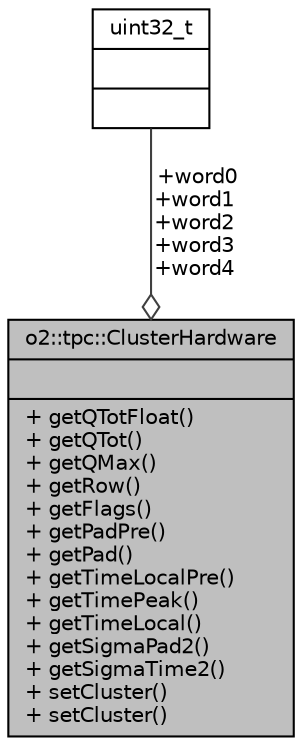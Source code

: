digraph "o2::tpc::ClusterHardware"
{
 // INTERACTIVE_SVG=YES
  bgcolor="transparent";
  edge [fontname="Helvetica",fontsize="10",labelfontname="Helvetica",labelfontsize="10"];
  node [fontname="Helvetica",fontsize="10",shape=record];
  Node1 [label="{o2::tpc::ClusterHardware\n||+ getQTotFloat()\l+ getQTot()\l+ getQMax()\l+ getRow()\l+ getFlags()\l+ getPadPre()\l+ getPad()\l+ getTimeLocalPre()\l+ getTimePeak()\l+ getTimeLocal()\l+ getSigmaPad2()\l+ getSigmaTime2()\l+ setCluster()\l+ setCluster()\l}",height=0.2,width=0.4,color="black", fillcolor="grey75", style="filled", fontcolor="black"];
  Node2 -> Node1 [color="grey25",fontsize="10",style="solid",label=" +word0\n+word1\n+word2\n+word3\n+word4" ,arrowhead="odiamond",fontname="Helvetica"];
  Node2 [label="{uint32_t\n||}",height=0.2,width=0.4,color="black",URL="$d3/d87/classuint32__t.html"];
}
